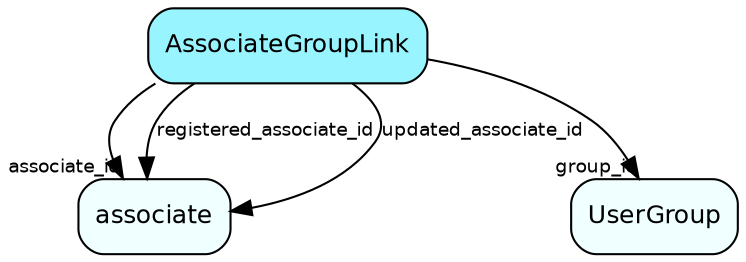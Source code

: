 digraph AssociateGroupLink  {
node [shape = box style="rounded, filled" fontname = "Helvetica" fontsize = "12" ]
edge [fontname = "Helvetica" fontsize = "9"]

AssociateGroupLink[fillcolor = "cadetblue1"]
associate[fillcolor = "azure1"]
UserGroup[fillcolor = "azure1"]
AssociateGroupLink -> associate [headlabel = "associate_id"]
AssociateGroupLink -> UserGroup [headlabel = "group_id"]
AssociateGroupLink -> associate [label = "registered_associate_id"]
AssociateGroupLink -> associate [label = "updated_associate_id"]
}
